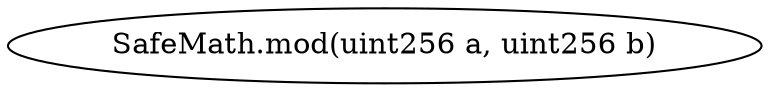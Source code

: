 digraph "" {
	graph [bb="0,0,304.76,36"];
	node [label="\N"];
	"SafeMath.mod(uint256 a, uint256 b)"	 [height=0.5,
		pos="152.38,18",
		width=4.2328];
}
digraph "" {
	graph [bb="0,0,304.76,36"];
	node [label="\N"];
	"SafeMath.mod(uint256 a, uint256 b)"	 [height=0.5,
		pos="152.38,18",
		width=4.2328];
}
